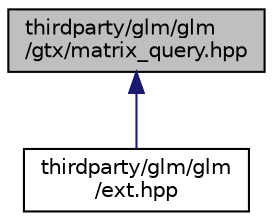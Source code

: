 digraph "thirdparty/glm/glm/gtx/matrix_query.hpp"
{
  edge [fontname="Helvetica",fontsize="10",labelfontname="Helvetica",labelfontsize="10"];
  node [fontname="Helvetica",fontsize="10",shape=record];
  Node1 [label="thirdparty/glm/glm\l/gtx/matrix_query.hpp",height=0.2,width=0.4,color="black", fillcolor="grey75", style="filled", fontcolor="black"];
  Node1 -> Node2 [dir="back",color="midnightblue",fontsize="10",style="solid",fontname="Helvetica"];
  Node2 [label="thirdparty/glm/glm\l/ext.hpp",height=0.2,width=0.4,color="black", fillcolor="white", style="filled",URL="$glm_2glm_2ext_8hpp.html"];
}
